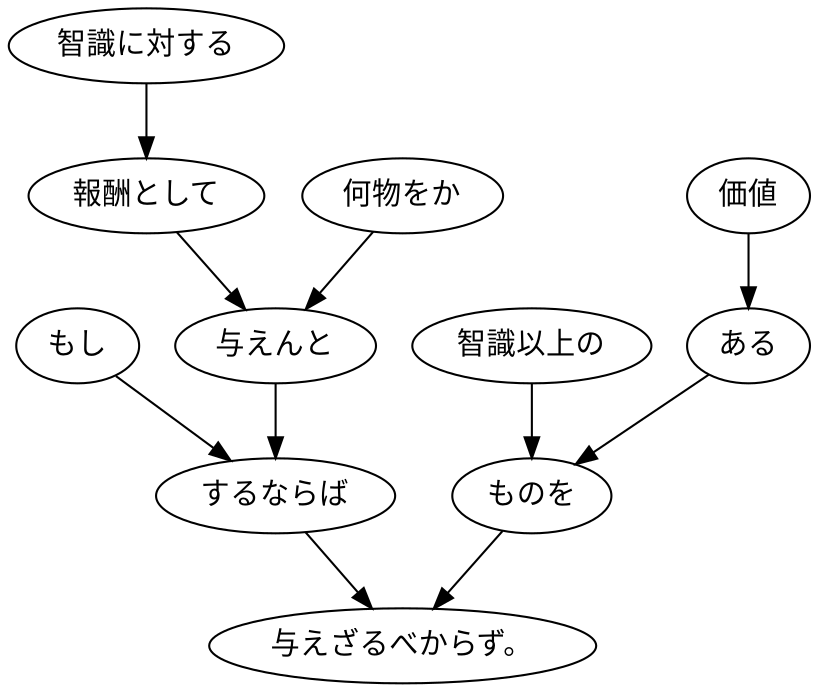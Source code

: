 digraph graph2595 {
	node0 [label="もし"];
	node1 [label="智識に対する"];
	node2 [label="報酬として"];
	node3 [label="何物をか"];
	node4 [label="与えんと"];
	node5 [label="するならば"];
	node6 [label="智識以上の"];
	node7 [label="価値"];
	node8 [label="ある"];
	node9 [label="ものを"];
	node10 [label="与えざるべからず。"];
	node0 -> node5;
	node1 -> node2;
	node2 -> node4;
	node3 -> node4;
	node4 -> node5;
	node5 -> node10;
	node6 -> node9;
	node7 -> node8;
	node8 -> node9;
	node9 -> node10;
}
